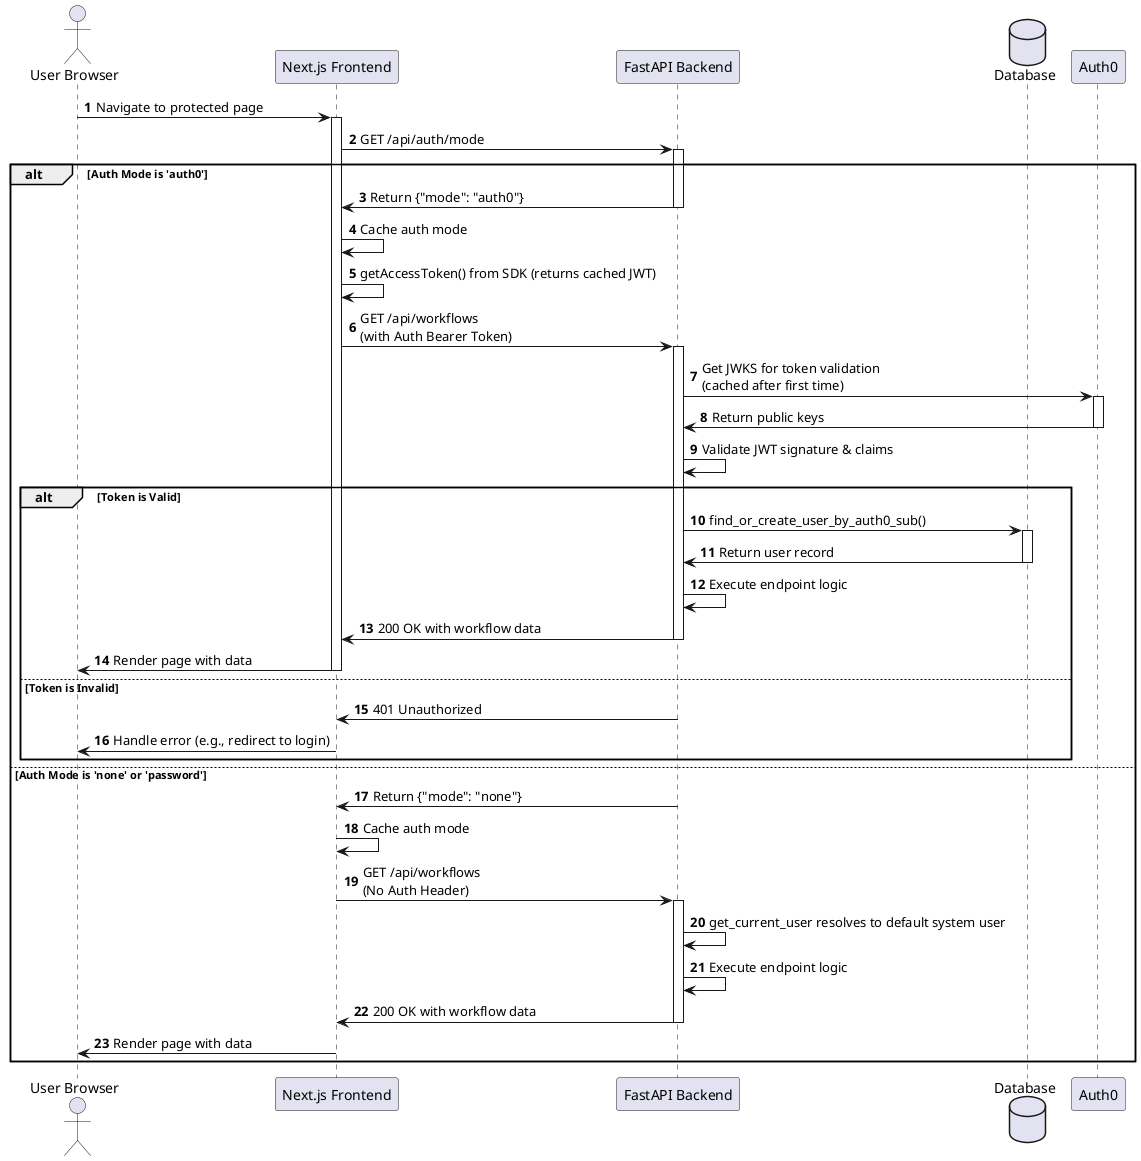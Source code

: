 @startuml Authentication Flow

actor "User Browser" as User
participant "Next.js Frontend" as Frontend
participant "FastAPI Backend" as Backend
database "Database" as DB
participant "Auth0" as Auth0

autonumber

User -> Frontend: Navigate to protected page
activate Frontend

Frontend -> Backend: GET /api/auth/mode
activate Backend
alt Auth Mode is 'auth0'
    Backend -> Frontend: Return {"mode": "auth0"}
    deactivate Backend

    Frontend -> Frontend: Cache auth mode
    Frontend -> Frontend: getAccessToken() from SDK (returns cached JWT)

    Frontend -> Backend: GET /api/workflows\n(with Auth Bearer Token)
    activate Backend

    Backend -> Auth0: Get JWKS for token validation\n(cached after first time)
    activate Auth0
    Auth0 -> Backend: Return public keys
    deactivate Auth0

    Backend -> Backend: Validate JWT signature & claims
    alt Token is Valid
        Backend -> DB: find_or_create_user_by_auth0_sub()
        activate DB
        DB -> Backend: Return user record
        deactivate DB

        Backend -> Backend: Execute endpoint logic
        Backend -> Frontend: 200 OK with workflow data
        deactivate Backend
        Frontend -> User: Render page with data
        deactivate Frontend
    else Token is Invalid
        Backend -> Frontend: 401 Unauthorized
        deactivate Backend
        Frontend -> User: Handle error (e.g., redirect to login)
        deactivate Frontend
    end
else Auth Mode is 'none' or 'password'
    Backend -> Frontend: Return {"mode": "none"}
    deactivate Backend

    Frontend -> Frontend: Cache auth mode
    Frontend -> Backend: GET /api/workflows\n(No Auth Header)
    activate Backend
    Backend -> Backend: get_current_user resolves to default system user
    Backend -> Backend: Execute endpoint logic
    Backend -> Frontend: 200 OK with workflow data
    deactivate Backend
    Frontend -> User: Render page with data
    deactivate Frontend
end

@enduml 